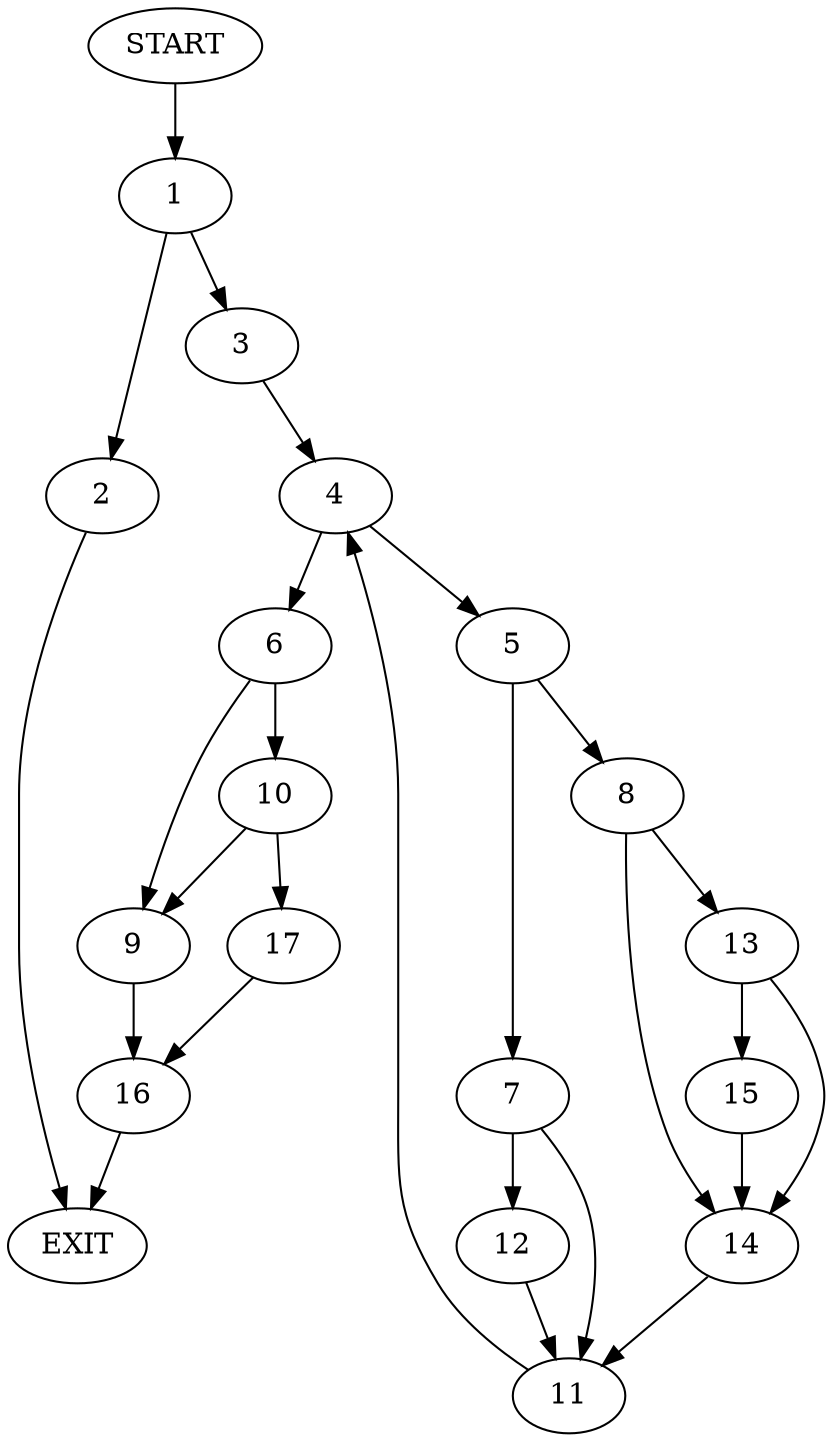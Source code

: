 digraph {
0 [label="START"]
18 [label="EXIT"]
0 -> 1
1 -> 2
1 -> 3
3 -> 4
2 -> 18
4 -> 5
4 -> 6
5 -> 7
5 -> 8
6 -> 9
6 -> 10
7 -> 11
7 -> 12
8 -> 13
8 -> 14
14 -> 11
13 -> 15
13 -> 14
15 -> 14
11 -> 4
12 -> 11
9 -> 16
10 -> 17
10 -> 9
17 -> 16
16 -> 18
}
